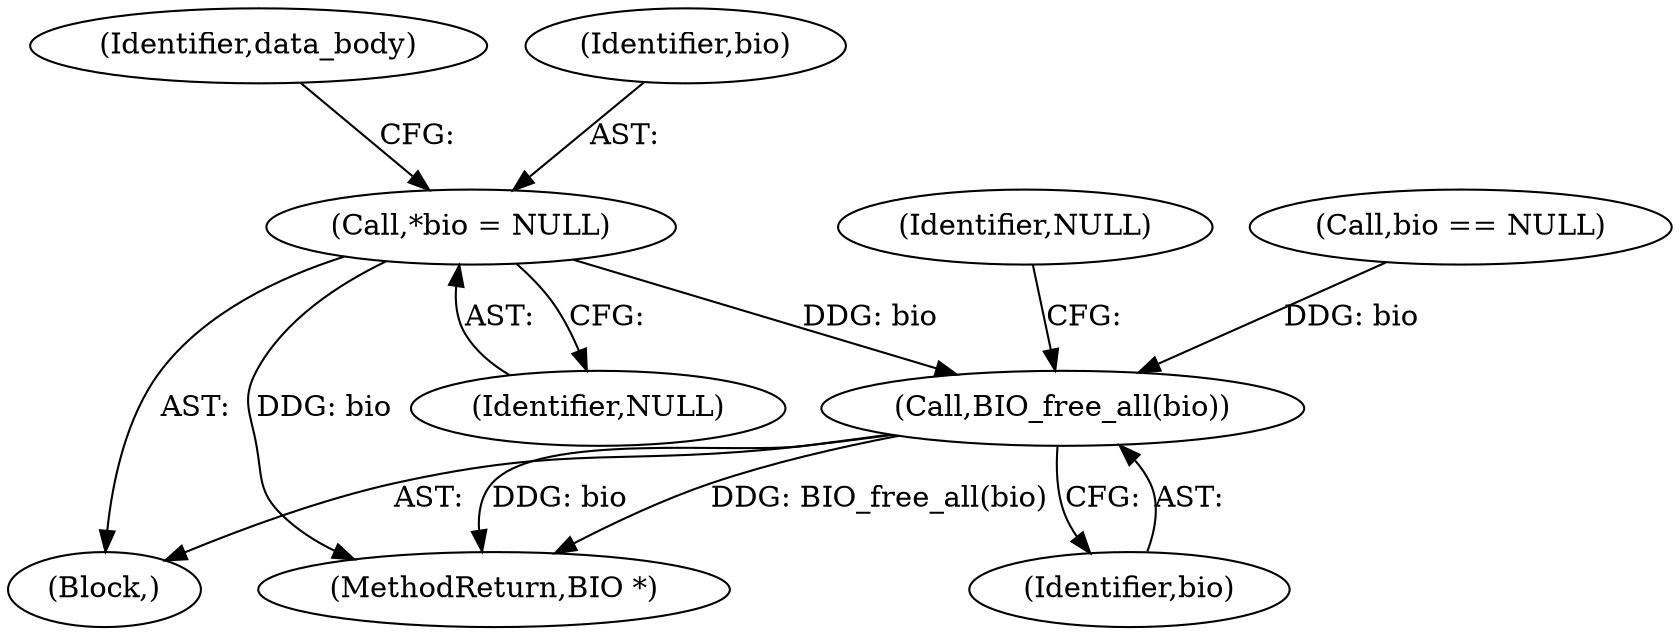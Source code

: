 digraph "0_openssl_59302b600e8d5b77ef144e447bb046fd7ab72686@pointer" {
"1000135" [label="(Call,*bio = NULL)"];
"1000735" [label="(Call,BIO_free_all(bio))"];
"1000739" [label="(MethodReturn,BIO *)"];
"1000735" [label="(Call,BIO_free_all(bio))"];
"1000710" [label="(Call,bio == NULL)"];
"1000119" [label="(Block,)"];
"1000135" [label="(Call,*bio = NULL)"];
"1000137" [label="(Identifier,NULL)"];
"1000738" [label="(Identifier,NULL)"];
"1000736" [label="(Identifier,bio)"];
"1000141" [label="(Identifier,data_body)"];
"1000136" [label="(Identifier,bio)"];
"1000135" -> "1000119"  [label="AST: "];
"1000135" -> "1000137"  [label="CFG: "];
"1000136" -> "1000135"  [label="AST: "];
"1000137" -> "1000135"  [label="AST: "];
"1000141" -> "1000135"  [label="CFG: "];
"1000135" -> "1000739"  [label="DDG: bio"];
"1000135" -> "1000735"  [label="DDG: bio"];
"1000735" -> "1000119"  [label="AST: "];
"1000735" -> "1000736"  [label="CFG: "];
"1000736" -> "1000735"  [label="AST: "];
"1000738" -> "1000735"  [label="CFG: "];
"1000735" -> "1000739"  [label="DDG: BIO_free_all(bio)"];
"1000735" -> "1000739"  [label="DDG: bio"];
"1000710" -> "1000735"  [label="DDG: bio"];
}
